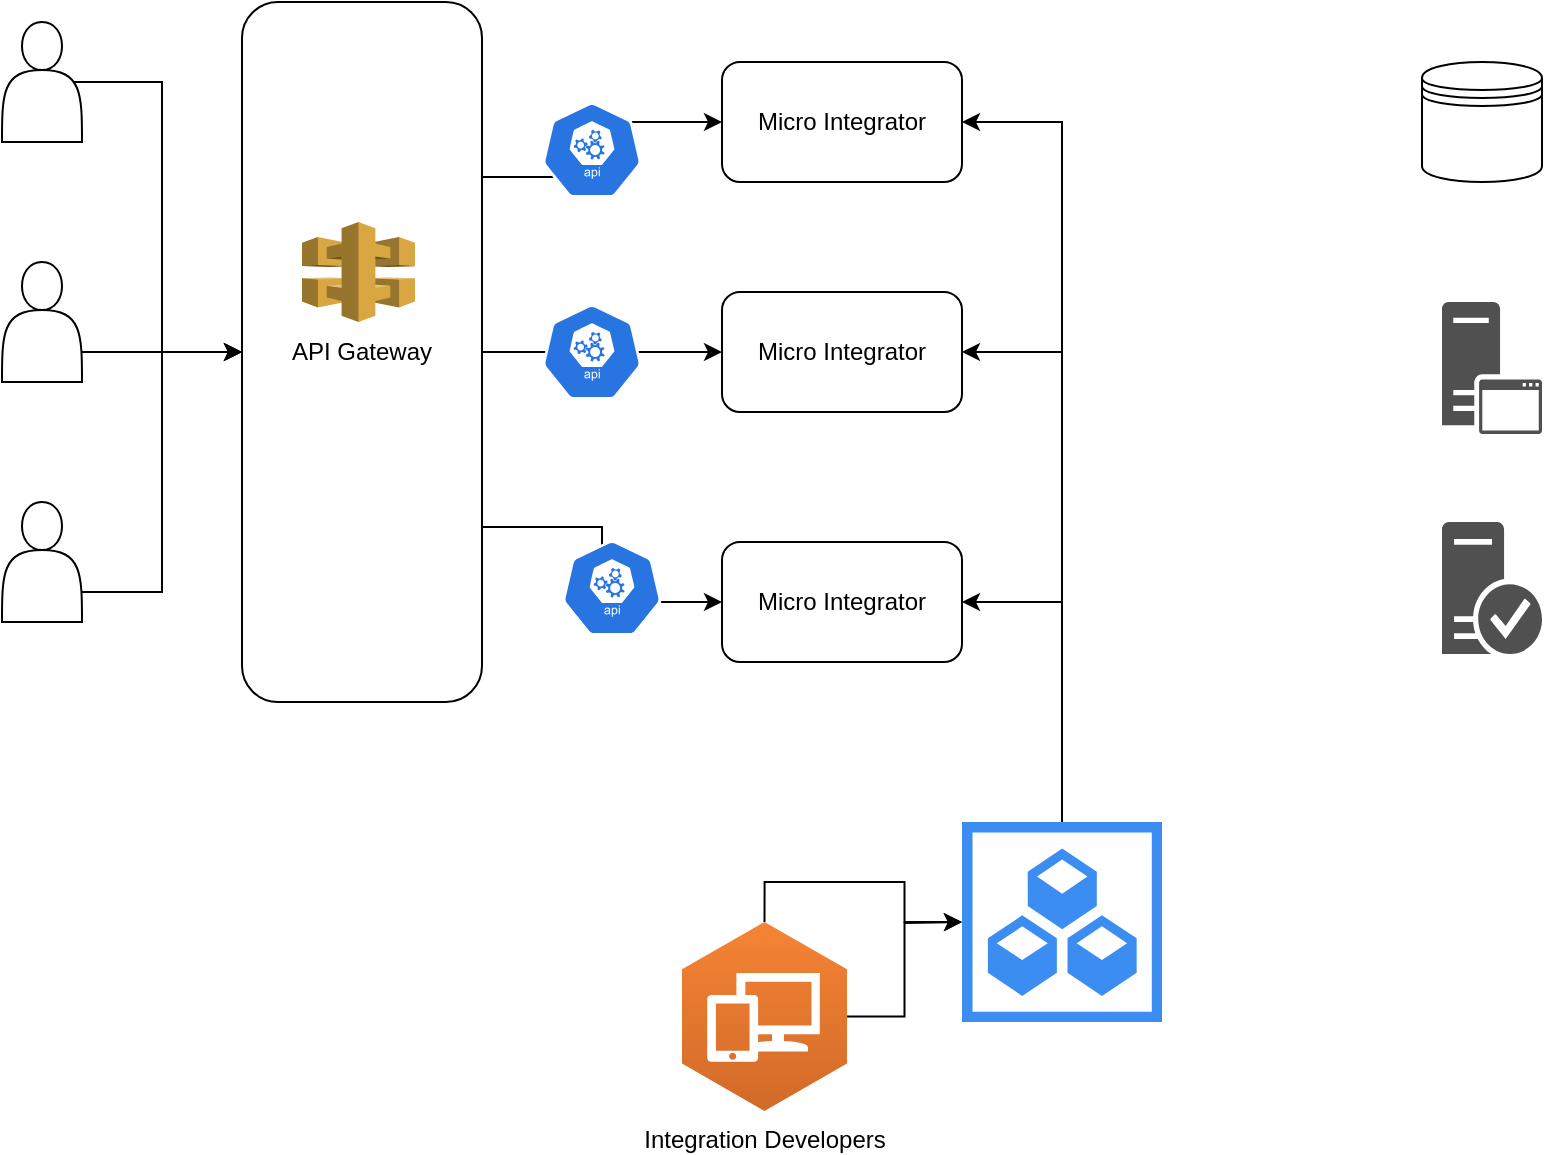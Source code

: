 <mxfile version="22.1.11" type="github">
  <diagram name="Page-1" id="63Gj9j148bYVDnYbve6n">
    <mxGraphModel dx="954" dy="606" grid="1" gridSize="10" guides="1" tooltips="1" connect="1" arrows="1" fold="1" page="1" pageScale="1" pageWidth="850" pageHeight="1100" math="0" shadow="0">
      <root>
        <mxCell id="0" />
        <mxCell id="1" parent="0" />
        <mxCell id="-As7H3hFm-FKlt-kXTQv-5" style="edgeStyle=orthogonalEdgeStyle;rounded=0;orthogonalLoop=1;jettySize=auto;html=1;exitX=0.9;exitY=0.5;exitDx=0;exitDy=0;exitPerimeter=0;entryX=0;entryY=0.5;entryDx=0;entryDy=0;" edge="1" parent="1" source="-As7H3hFm-FKlt-kXTQv-1" target="-As7H3hFm-FKlt-kXTQv-4">
          <mxGeometry relative="1" as="geometry" />
        </mxCell>
        <mxCell id="-As7H3hFm-FKlt-kXTQv-1" value="" style="shape=actor;whiteSpace=wrap;html=1;" vertex="1" parent="1">
          <mxGeometry x="40" y="100" width="40" height="60" as="geometry" />
        </mxCell>
        <mxCell id="-As7H3hFm-FKlt-kXTQv-6" style="edgeStyle=orthogonalEdgeStyle;rounded=0;orthogonalLoop=1;jettySize=auto;html=1;exitX=1;exitY=0.75;exitDx=0;exitDy=0;" edge="1" parent="1" source="-As7H3hFm-FKlt-kXTQv-2">
          <mxGeometry relative="1" as="geometry">
            <mxPoint x="160" y="265" as="targetPoint" />
          </mxGeometry>
        </mxCell>
        <mxCell id="-As7H3hFm-FKlt-kXTQv-2" value="" style="shape=actor;whiteSpace=wrap;html=1;" vertex="1" parent="1">
          <mxGeometry x="40" y="220" width="40" height="60" as="geometry" />
        </mxCell>
        <mxCell id="-As7H3hFm-FKlt-kXTQv-7" style="edgeStyle=orthogonalEdgeStyle;rounded=0;orthogonalLoop=1;jettySize=auto;html=1;exitX=1;exitY=0.75;exitDx=0;exitDy=0;entryX=0;entryY=0.5;entryDx=0;entryDy=0;" edge="1" parent="1" source="-As7H3hFm-FKlt-kXTQv-3" target="-As7H3hFm-FKlt-kXTQv-4">
          <mxGeometry relative="1" as="geometry" />
        </mxCell>
        <mxCell id="-As7H3hFm-FKlt-kXTQv-3" value="" style="shape=actor;whiteSpace=wrap;html=1;" vertex="1" parent="1">
          <mxGeometry x="40" y="340" width="40" height="60" as="geometry" />
        </mxCell>
        <mxCell id="-As7H3hFm-FKlt-kXTQv-12" style="edgeStyle=orthogonalEdgeStyle;rounded=0;orthogonalLoop=1;jettySize=auto;html=1;exitX=1;exitY=0.25;exitDx=0;exitDy=0;entryX=0;entryY=0.5;entryDx=0;entryDy=0;" edge="1" parent="1" source="-As7H3hFm-FKlt-kXTQv-4" target="-As7H3hFm-FKlt-kXTQv-9">
          <mxGeometry relative="1" as="geometry" />
        </mxCell>
        <mxCell id="-As7H3hFm-FKlt-kXTQv-13" style="edgeStyle=orthogonalEdgeStyle;rounded=0;orthogonalLoop=1;jettySize=auto;html=1;exitX=1;exitY=0.5;exitDx=0;exitDy=0;entryX=0;entryY=0.5;entryDx=0;entryDy=0;" edge="1" parent="1" source="-As7H3hFm-FKlt-kXTQv-4" target="-As7H3hFm-FKlt-kXTQv-10">
          <mxGeometry relative="1" as="geometry" />
        </mxCell>
        <mxCell id="-As7H3hFm-FKlt-kXTQv-14" style="edgeStyle=orthogonalEdgeStyle;rounded=0;orthogonalLoop=1;jettySize=auto;html=1;exitX=1;exitY=0.75;exitDx=0;exitDy=0;entryX=0;entryY=0.5;entryDx=0;entryDy=0;" edge="1" parent="1" source="-As7H3hFm-FKlt-kXTQv-4" target="-As7H3hFm-FKlt-kXTQv-11">
          <mxGeometry relative="1" as="geometry">
            <mxPoint x="360" y="400" as="targetPoint" />
          </mxGeometry>
        </mxCell>
        <mxCell id="-As7H3hFm-FKlt-kXTQv-4" value="API Gateway" style="rounded=1;whiteSpace=wrap;html=1;" vertex="1" parent="1">
          <mxGeometry x="160" y="90" width="120" height="350" as="geometry" />
        </mxCell>
        <mxCell id="-As7H3hFm-FKlt-kXTQv-8" value="" style="outlineConnect=0;dashed=0;verticalLabelPosition=bottom;verticalAlign=top;align=center;html=1;shape=mxgraph.aws3.api_gateway;fillColor=#D9A741;gradientColor=none;" vertex="1" parent="1">
          <mxGeometry x="190" y="200" width="56.5" height="50" as="geometry" />
        </mxCell>
        <mxCell id="-As7H3hFm-FKlt-kXTQv-9" value="Micro Integrator" style="rounded=1;whiteSpace=wrap;html=1;" vertex="1" parent="1">
          <mxGeometry x="400" y="120" width="120" height="60" as="geometry" />
        </mxCell>
        <mxCell id="-As7H3hFm-FKlt-kXTQv-10" value="Micro Integrator" style="rounded=1;whiteSpace=wrap;html=1;" vertex="1" parent="1">
          <mxGeometry x="400" y="235" width="120" height="60" as="geometry" />
        </mxCell>
        <mxCell id="-As7H3hFm-FKlt-kXTQv-11" value="Micro Integrator" style="rounded=1;whiteSpace=wrap;html=1;" vertex="1" parent="1">
          <mxGeometry x="400" y="360" width="120" height="60" as="geometry" />
        </mxCell>
        <mxCell id="-As7H3hFm-FKlt-kXTQv-16" value="" style="shape=datastore;whiteSpace=wrap;html=1;" vertex="1" parent="1">
          <mxGeometry x="750" y="120" width="60" height="60" as="geometry" />
        </mxCell>
        <mxCell id="-As7H3hFm-FKlt-kXTQv-17" value="" style="sketch=0;pointerEvents=1;shadow=0;dashed=0;html=1;strokeColor=none;fillColor=#505050;labelPosition=center;verticalLabelPosition=bottom;verticalAlign=top;outlineConnect=0;align=center;shape=mxgraph.office.servers.application_server;" vertex="1" parent="1">
          <mxGeometry x="760" y="240" width="50" height="66" as="geometry" />
        </mxCell>
        <mxCell id="-As7H3hFm-FKlt-kXTQv-18" value="" style="sketch=0;pointerEvents=1;shadow=0;dashed=0;html=1;strokeColor=none;fillColor=#505050;labelPosition=center;verticalLabelPosition=bottom;verticalAlign=top;outlineConnect=0;align=center;shape=mxgraph.office.servers.trusted_application_server;" vertex="1" parent="1">
          <mxGeometry x="760" y="350" width="50" height="66" as="geometry" />
        </mxCell>
        <mxCell id="-As7H3hFm-FKlt-kXTQv-27" style="edgeStyle=orthogonalEdgeStyle;rounded=0;orthogonalLoop=1;jettySize=auto;html=1;entryX=1;entryY=0.5;entryDx=0;entryDy=0;" edge="1" parent="1" source="-As7H3hFm-FKlt-kXTQv-19" target="-As7H3hFm-FKlt-kXTQv-11">
          <mxGeometry relative="1" as="geometry" />
        </mxCell>
        <mxCell id="-As7H3hFm-FKlt-kXTQv-28" style="edgeStyle=orthogonalEdgeStyle;rounded=0;orthogonalLoop=1;jettySize=auto;html=1;entryX=1;entryY=0.5;entryDx=0;entryDy=0;" edge="1" parent="1" source="-As7H3hFm-FKlt-kXTQv-19" target="-As7H3hFm-FKlt-kXTQv-10">
          <mxGeometry relative="1" as="geometry" />
        </mxCell>
        <mxCell id="-As7H3hFm-FKlt-kXTQv-29" style="edgeStyle=orthogonalEdgeStyle;rounded=0;orthogonalLoop=1;jettySize=auto;html=1;entryX=1;entryY=0.5;entryDx=0;entryDy=0;" edge="1" parent="1" source="-As7H3hFm-FKlt-kXTQv-19" target="-As7H3hFm-FKlt-kXTQv-9">
          <mxGeometry relative="1" as="geometry" />
        </mxCell>
        <mxCell id="-As7H3hFm-FKlt-kXTQv-19" value="" style="sketch=0;html=1;aspect=fixed;strokeColor=none;shadow=0;fillColor=#3B8DF1;verticalAlign=top;labelPosition=center;verticalLabelPosition=bottom;shape=mxgraph.gcp2.repository_3" vertex="1" parent="1">
          <mxGeometry x="520" y="500" width="100" height="100" as="geometry" />
        </mxCell>
        <mxCell id="-As7H3hFm-FKlt-kXTQv-20" value="" style="sketch=0;html=1;dashed=0;whitespace=wrap;fillColor=#2875E2;strokeColor=#ffffff;points=[[0.005,0.63,0],[0.1,0.2,0],[0.9,0.2,0],[0.5,0,0],[0.995,0.63,0],[0.72,0.99,0],[0.5,1,0],[0.28,0.99,0]];verticalLabelPosition=bottom;align=center;verticalAlign=top;shape=mxgraph.kubernetes.icon;prIcon=api" vertex="1" parent="1">
          <mxGeometry x="310" y="140" width="50" height="48" as="geometry" />
        </mxCell>
        <mxCell id="-As7H3hFm-FKlt-kXTQv-21" value="" style="sketch=0;html=1;dashed=0;whitespace=wrap;fillColor=#2875E2;strokeColor=#ffffff;points=[[0.005,0.63,0],[0.1,0.2,0],[0.9,0.2,0],[0.5,0,0],[0.995,0.63,0],[0.72,0.99,0],[0.5,1,0],[0.28,0.99,0]];verticalLabelPosition=bottom;align=center;verticalAlign=top;shape=mxgraph.kubernetes.icon;prIcon=api" vertex="1" parent="1">
          <mxGeometry x="310" y="241" width="50" height="48" as="geometry" />
        </mxCell>
        <mxCell id="-As7H3hFm-FKlt-kXTQv-22" value="" style="sketch=0;html=1;dashed=0;whitespace=wrap;fillColor=#2875E2;strokeColor=#ffffff;points=[[0.005,0.63,0],[0.1,0.2,0],[0.9,0.2,0],[0.5,0,0],[0.995,0.63,0],[0.72,0.99,0],[0.5,1,0],[0.28,0.99,0]];verticalLabelPosition=bottom;align=center;verticalAlign=top;shape=mxgraph.kubernetes.icon;prIcon=api" vertex="1" parent="1">
          <mxGeometry x="320" y="359" width="50" height="48" as="geometry" />
        </mxCell>
        <mxCell id="-As7H3hFm-FKlt-kXTQv-24" style="edgeStyle=orthogonalEdgeStyle;rounded=0;orthogonalLoop=1;jettySize=auto;html=1;exitX=0.5;exitY=0;exitDx=0;exitDy=0;exitPerimeter=0;" edge="1" parent="1" source="-As7H3hFm-FKlt-kXTQv-23" target="-As7H3hFm-FKlt-kXTQv-19">
          <mxGeometry relative="1" as="geometry" />
        </mxCell>
        <mxCell id="-As7H3hFm-FKlt-kXTQv-25" style="edgeStyle=orthogonalEdgeStyle;rounded=0;orthogonalLoop=1;jettySize=auto;html=1;exitX=1;exitY=0.5;exitDx=0;exitDy=0;exitPerimeter=0;" edge="1" parent="1" source="-As7H3hFm-FKlt-kXTQv-23">
          <mxGeometry relative="1" as="geometry">
            <mxPoint x="520" y="550" as="targetPoint" />
          </mxGeometry>
        </mxCell>
        <mxCell id="-As7H3hFm-FKlt-kXTQv-23" value="Integration Developers" style="outlineConnect=0;dashed=0;verticalLabelPosition=bottom;verticalAlign=top;align=center;html=1;shape=mxgraph.aws3.workspaces;fillColor=#D16A28;gradientColor=#F58435;gradientDirection=north;" vertex="1" parent="1">
          <mxGeometry x="380" y="550" width="82.5" height="94.5" as="geometry" />
        </mxCell>
      </root>
    </mxGraphModel>
  </diagram>
</mxfile>
